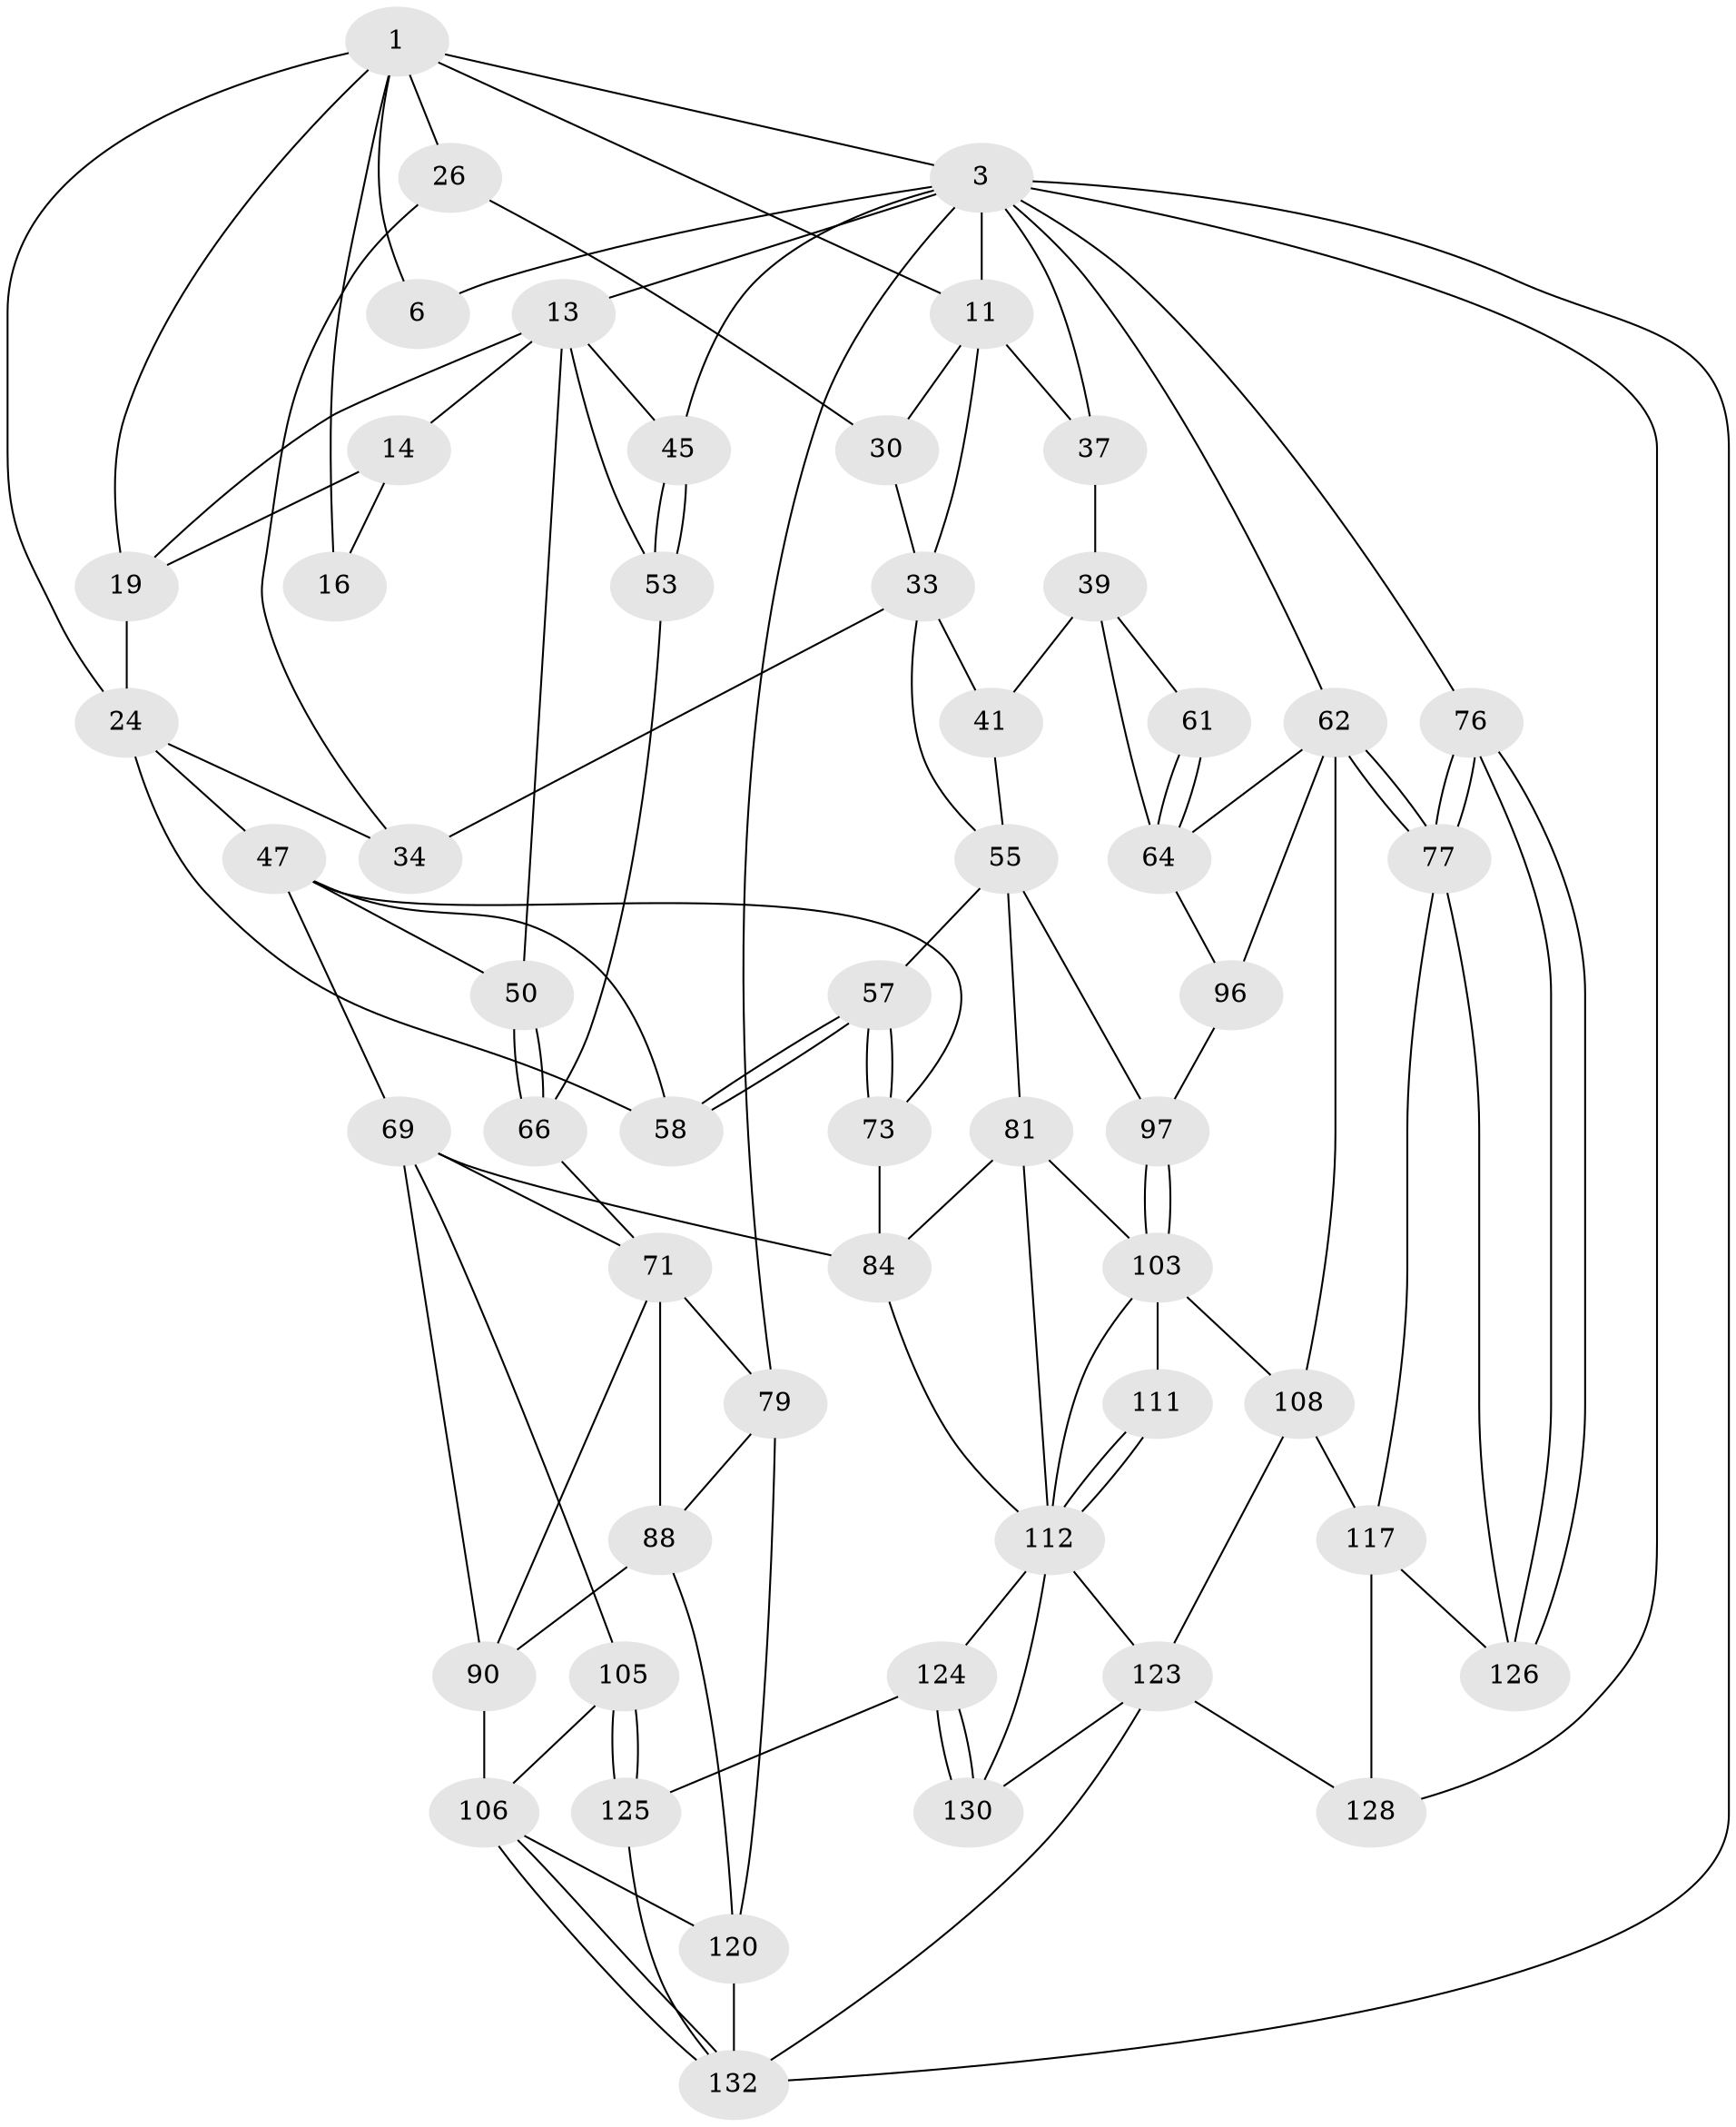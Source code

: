 // original degree distribution, {3: 0.022058823529411766, 4: 0.22794117647058823, 6: 0.22794117647058823, 5: 0.5220588235294118}
// Generated by graph-tools (version 1.1) at 2025/21/03/04/25 18:21:13]
// undirected, 54 vertices, 119 edges
graph export_dot {
graph [start="1"]
  node [color=gray90,style=filled];
  1 [pos="+0.6244549925348011+0",super="+2+7"];
  3 [pos="+1+0",super="+75+4+27"];
  6 [pos="+0.3781019388376567+0"];
  11 [pos="+0.6878135234294006+0.13139242059497652",super="+28+12"];
  13 [pos="+0+0",super="+22"];
  14 [pos="+0.037275040060111404+0.011285629649064254",super="+15"];
  16 [pos="+0.23607994211139147+0.07544608526518148"];
  19 [pos="+0.19442976628234637+0.29003510102975333",super="+21"];
  24 [pos="+0.3349388855758154+0.2557129929717567",super="+25+35"];
  26 [pos="+0.4493739334982058+0.18577811342288203",super="+31"];
  30 [pos="+0.5452363017822978+0.32474217905505803"];
  33 [pos="+0.7466950944057099+0.2940555642533367",super="+36"];
  34 [pos="+0.4732309449715737+0.36221423720709434"];
  37 [pos="+0.7984378600335792+0.31918450915773006",super="+38"];
  39 [pos="+0.8025969323874428+0.48380570584843163",super="+40"];
  41 [pos="+0.7560176801826495+0.5531411775445014"];
  45 [pos="+0+0.35995322504163807"];
  47 [pos="+0.21835466913733098+0.32758827117059197",super="+48"];
  50 [pos="+0.15080973003342935+0.4709629252089384"];
  53 [pos="+0.027624042669304377+0.47592599661995716"];
  55 [pos="+0.589047865325957+0.48738613863792823",super="+74+56"];
  57 [pos="+0.44700939675103996+0.4748665421687524"];
  58 [pos="+0.4413312503640887+0.43751214861887255"];
  61 [pos="+0.9362494677601966+0.4997851697200012"];
  62 [pos="+1+0.6215152225393697",super="+63"];
  64 [pos="+0.9110275546154569+0.5801595582777441",super="+80"];
  66 [pos="+0.06178910406827266+0.506965303616181"];
  69 [pos="+0.24936708023681523+0.6478789250557091",super="+70+89"];
  71 [pos="+0.10267643658401222+0.5867966409985964",super="+87+72"];
  73 [pos="+0.42488799473530314+0.4967933074729638",super="+85"];
  76 [pos="+1+1"];
  77 [pos="+1+0.6663136756857255",super="+100"];
  79 [pos="+0+0.6748080997562033",super="+93"];
  81 [pos="+0.5410314920520157+0.6497245675178098",super="+82"];
  84 [pos="+0.40923662354280443+0.6838739235697391",super="+91"];
  88 [pos="+0.009876616822536793+0.7091294480887907",super="+102"];
  90 [pos="+0.15580646972052603+0.6926672090053373",super="+101"];
  96 [pos="+0.7859296387546157+0.6375786944196687"];
  97 [pos="+0.6591642887599453+0.7288117332470652"];
  103 [pos="+0.6593265265706404+0.757048747162828",super="+104+110"];
  105 [pos="+0.2984867930657089+0.7746595149718957"];
  106 [pos="+0.25686676732099095+0.8042586840408957",super="+107"];
  108 [pos="+0.8200633494114222+0.7838321955190568",super="+109"];
  111 [pos="+0.57889805450554+0.8130514576113476"];
  112 [pos="+0.5452512459369124+0.8407438168320507",super="+113+122"];
  117 [pos="+0.907342132405583+0.8118818046306692",super="+127"];
  120 [pos="+0.09054695985100032+0.8961855041014244",super="+133+121"];
  123 [pos="+0.710507473432873+1",super="+129"];
  124 [pos="+0.40155449617572453+0.8741716283600096"];
  125 [pos="+0.3739957199496778+0.8751518293090241"];
  126 [pos="+1+0.8900056399207935"];
  128 [pos="+1+1"];
  130 [pos="+0.5241190065407858+0.9774625931603013"];
  132 [pos="+0.21594523322939443+0.9032427372066756",super="+134"];
  1 -- 3;
  1 -- 11 [weight=2];
  1 -- 16 [weight=2];
  1 -- 19;
  1 -- 6;
  1 -- 24;
  1 -- 26 [weight=2];
  3 -- 128;
  3 -- 76;
  3 -- 13;
  3 -- 6;
  3 -- 45;
  3 -- 79 [weight=2];
  3 -- 132;
  3 -- 11;
  3 -- 37 [weight=2];
  3 -- 62;
  11 -- 33 [weight=2];
  11 -- 37;
  11 -- 30;
  13 -- 14;
  13 -- 50;
  13 -- 19;
  13 -- 45;
  13 -- 53;
  14 -- 16;
  14 -- 19;
  19 -- 24;
  24 -- 47 [weight=2];
  24 -- 34;
  24 -- 58;
  26 -- 34;
  26 -- 30;
  30 -- 33;
  33 -- 34;
  33 -- 55;
  33 -- 41;
  37 -- 39;
  39 -- 61;
  39 -- 64;
  39 -- 41;
  41 -- 55;
  45 -- 53;
  45 -- 53;
  47 -- 50;
  47 -- 69 [weight=2];
  47 -- 73 [weight=2];
  47 -- 58;
  50 -- 66;
  50 -- 66;
  53 -- 66;
  55 -- 81 [weight=2];
  55 -- 97;
  55 -- 57;
  57 -- 58;
  57 -- 58;
  57 -- 73;
  57 -- 73;
  61 -- 64;
  61 -- 64;
  62 -- 77 [weight=2];
  62 -- 77;
  62 -- 64;
  62 -- 96;
  62 -- 108;
  64 -- 96;
  66 -- 71;
  69 -- 71;
  69 -- 105;
  69 -- 90;
  69 -- 84;
  71 -- 88 [weight=2];
  71 -- 90;
  71 -- 79;
  73 -- 84;
  76 -- 77;
  76 -- 77;
  76 -- 126;
  76 -- 126;
  77 -- 117;
  77 -- 126;
  79 -- 88;
  79 -- 120;
  81 -- 112;
  81 -- 84;
  81 -- 103;
  84 -- 112;
  88 -- 90;
  88 -- 120;
  90 -- 106;
  96 -- 97;
  97 -- 103;
  97 -- 103;
  103 -- 111 [weight=2];
  103 -- 108;
  103 -- 112;
  105 -- 106;
  105 -- 125;
  105 -- 125;
  106 -- 132;
  106 -- 132;
  106 -- 120;
  108 -- 117;
  108 -- 123;
  111 -- 112;
  111 -- 112;
  112 -- 130;
  112 -- 124;
  112 -- 123;
  117 -- 128;
  117 -- 126;
  120 -- 132 [weight=2];
  123 -- 128;
  123 -- 130;
  123 -- 132;
  124 -- 125;
  124 -- 130;
  124 -- 130;
  125 -- 132;
}
